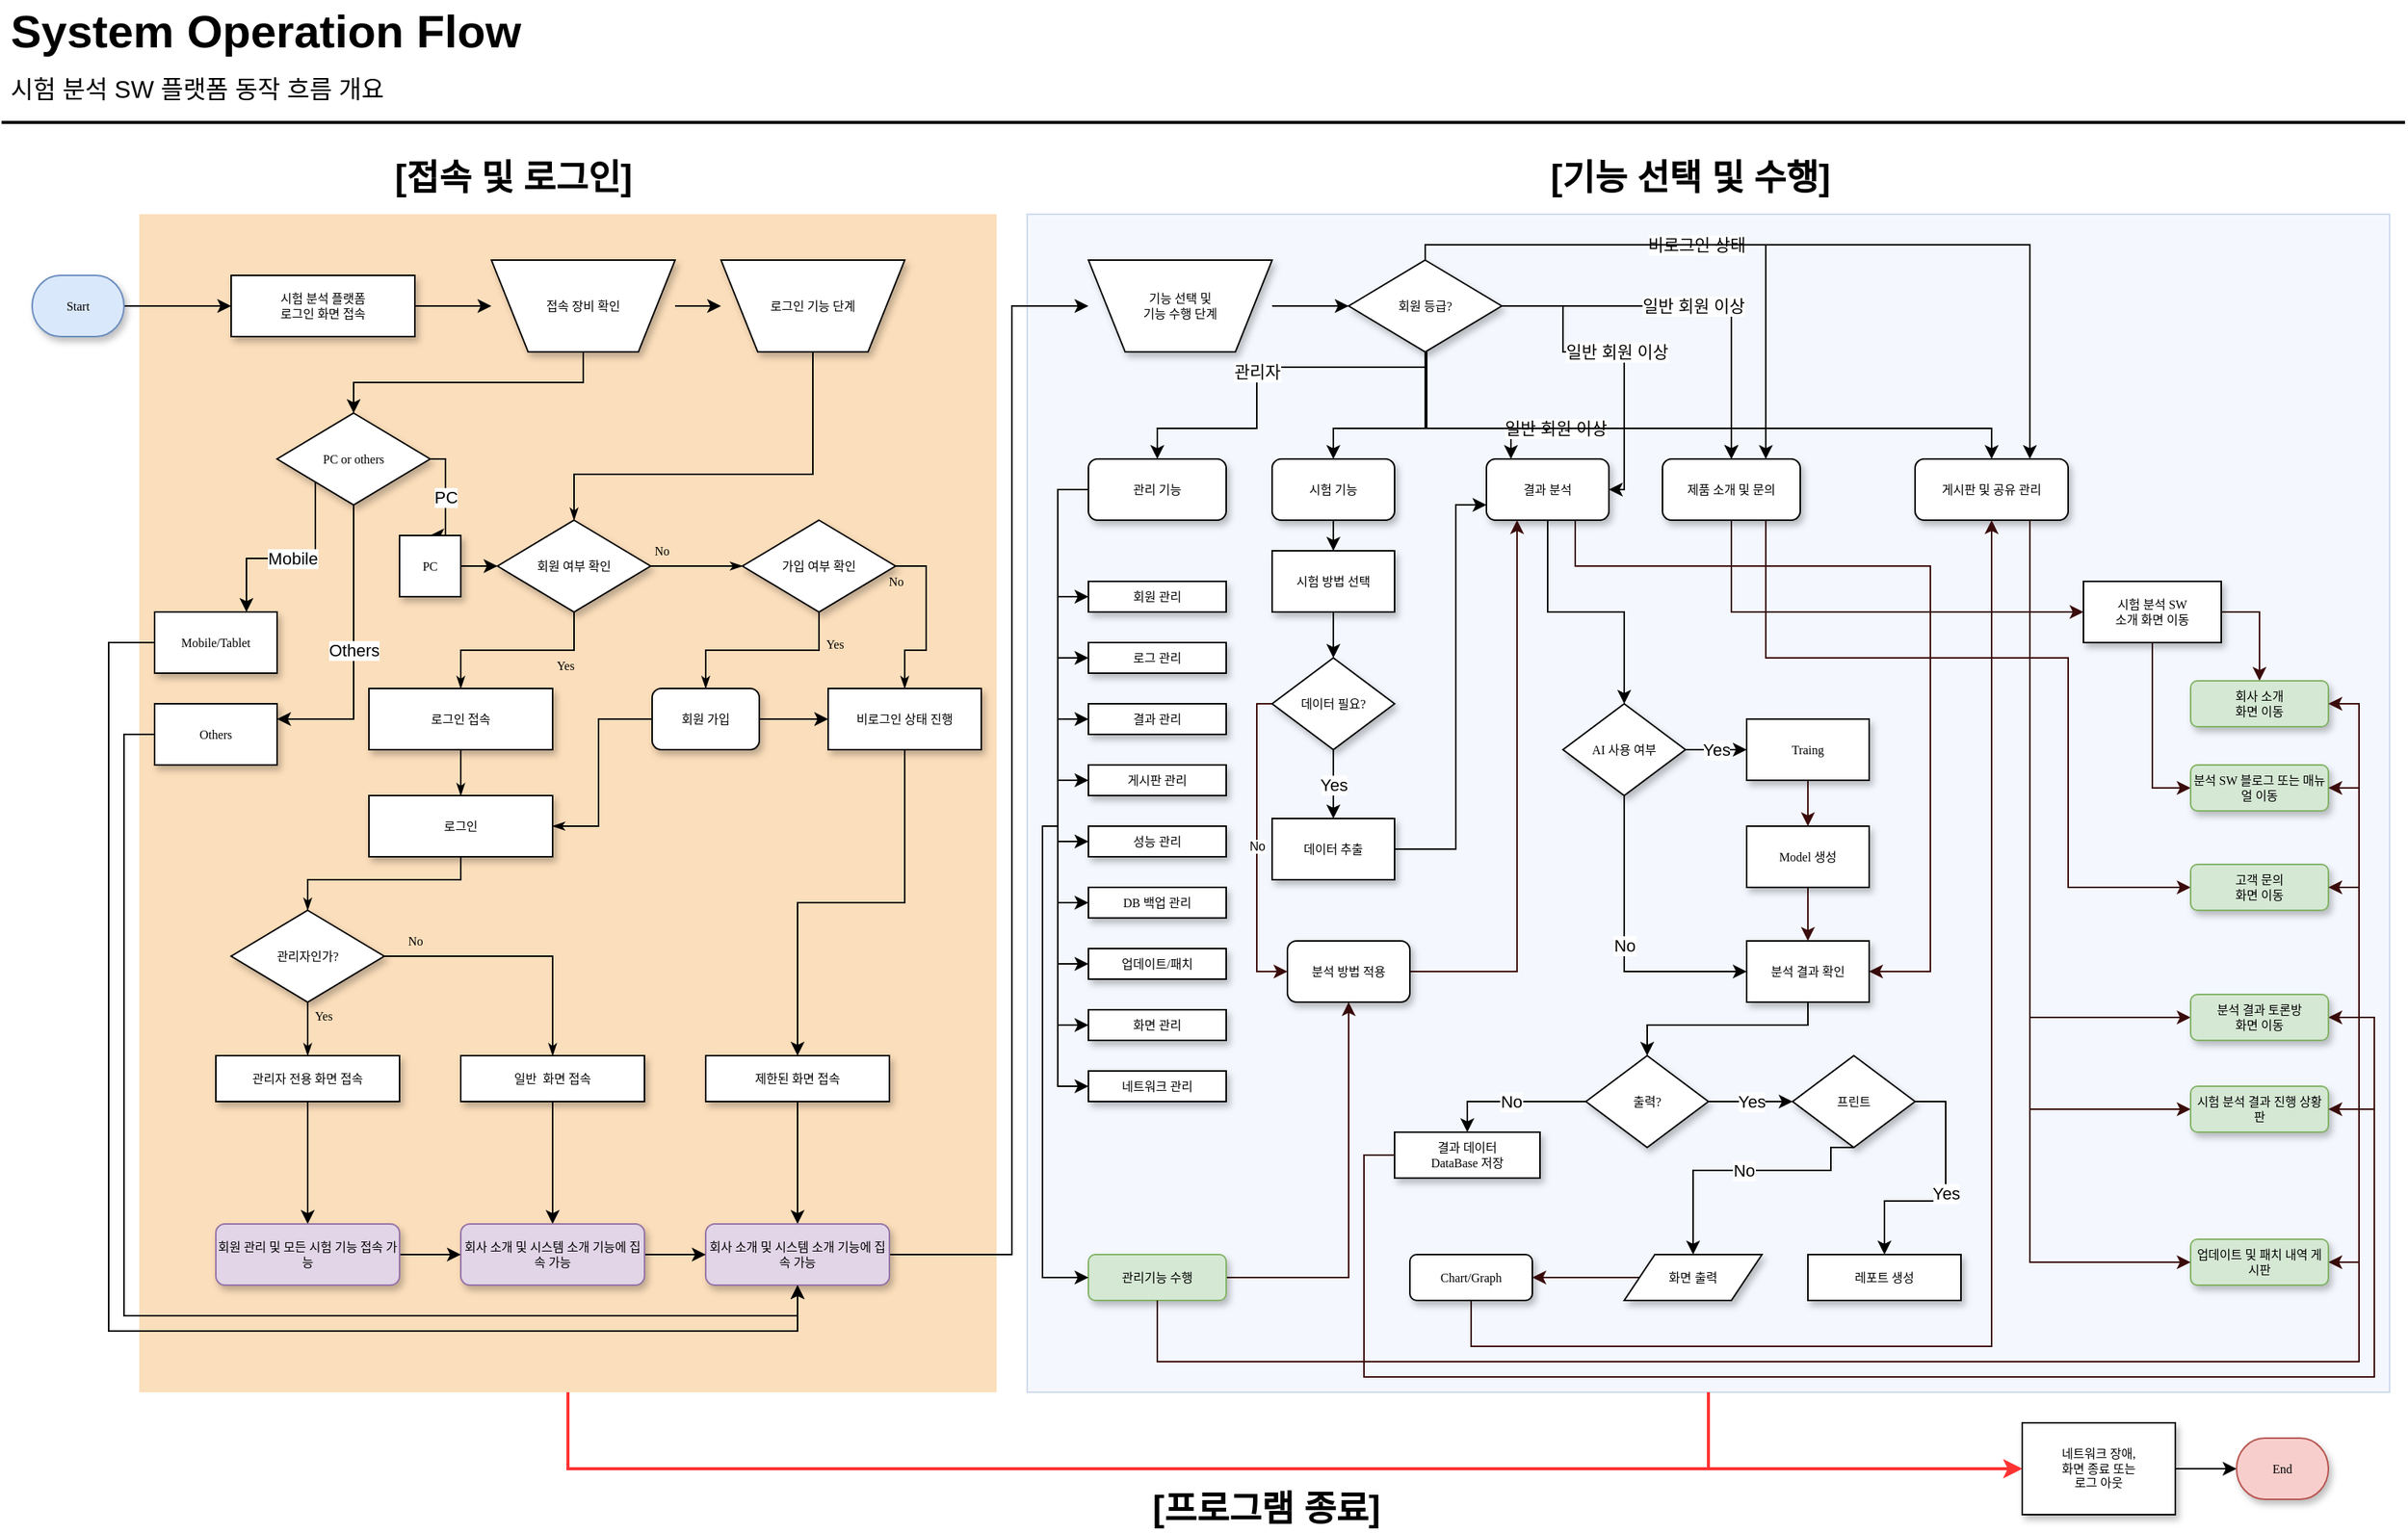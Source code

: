 <mxfile version="13.7.5" type="github">
  <diagram name="Page-1" id="edf60f1a-56cd-e834-aa8a-f176f3a09ee4">
    <mxGraphModel dx="1422" dy="745" grid="1" gridSize="10" guides="1" tooltips="1" connect="1" arrows="1" fold="1" page="1" pageScale="1" pageWidth="1654" pageHeight="1169" background="#ffffff" math="0" shadow="0">
      <root>
        <mxCell id="0" />
        <mxCell id="1" parent="0" />
        <mxCell id="cZekhCaC1eHoIxvvLhRm-135" value="" style="fillColor=#dae8fc;strokeColor=#6c8ebf;opacity=30;" parent="1" vertex="1">
          <mxGeometry x="710" y="180" width="890" height="770" as="geometry" />
        </mxCell>
        <mxCell id="cZekhCaC1eHoIxvvLhRm-136" style="edgeStyle=orthogonalEdgeStyle;rounded=0;orthogonalLoop=1;jettySize=auto;html=1;exitX=0.5;exitY=1;exitDx=0;exitDy=0;entryX=0;entryY=0.5;entryDx=0;entryDy=0;fontSize=8;strokeWidth=2;strokeColor=#FF3333;" parent="1" source="cZekhCaC1eHoIxvvLhRm-32" target="cZekhCaC1eHoIxvvLhRm-131" edge="1">
          <mxGeometry relative="1" as="geometry" />
        </mxCell>
        <mxCell id="cZekhCaC1eHoIxvvLhRm-32" value="" style="fillColor=#F2931E;strokeColor=none;opacity=30;" parent="1" vertex="1">
          <mxGeometry x="130" y="180" width="560" height="770" as="geometry" />
        </mxCell>
        <mxCell id="60e70716793133e9-32" style="edgeStyle=orthogonalEdgeStyle;rounded=0;html=1;labelBackgroundColor=none;startSize=5;endArrow=classicThin;endFill=1;endSize=5;jettySize=auto;orthogonalLoop=1;strokeWidth=1;fontFamily=Verdana;fontSize=8;exitX=0.5;exitY=0;exitDx=0;exitDy=0;exitPerimeter=0;entryX=0.5;entryY=0;entryDx=0;entryDy=0;" parent="1" source="cZekhCaC1eHoIxvvLhRm-26" target="60e70716793133e9-5" edge="1">
          <mxGeometry relative="1" as="geometry">
            <Array as="points">
              <mxPoint x="570" y="350" />
              <mxPoint x="414" y="350" />
            </Array>
          </mxGeometry>
        </mxCell>
        <mxCell id="cZekhCaC1eHoIxvvLhRm-99" value="" style="edgeStyle=orthogonalEdgeStyle;rounded=0;orthogonalLoop=1;jettySize=auto;html=1;" parent="1" source="60e70716793133e9-4" target="cZekhCaC1eHoIxvvLhRm-98" edge="1">
          <mxGeometry relative="1" as="geometry" />
        </mxCell>
        <mxCell id="60e70716793133e9-4" value="시험 분석 플랫폼 &lt;br&gt;로그인 화면 접속" style="rounded=0;whiteSpace=wrap;html=1;shadow=1;labelBackgroundColor=none;strokeWidth=1;fontFamily=Verdana;fontSize=8;align=center;" parent="1" vertex="1">
          <mxGeometry x="190" y="220" width="120" height="40" as="geometry" />
        </mxCell>
        <mxCell id="60e70716793133e9-33" value="No" style="edgeStyle=orthogonalEdgeStyle;rounded=0;html=1;labelBackgroundColor=none;startSize=5;endArrow=classicThin;endFill=1;endSize=5;jettySize=auto;orthogonalLoop=1;strokeWidth=1;fontFamily=Verdana;fontSize=8" parent="1" source="60e70716793133e9-5" target="60e70716793133e9-7" edge="1">
          <mxGeometry x="-0.778" y="10" relative="1" as="geometry">
            <mxPoint as="offset" />
          </mxGeometry>
        </mxCell>
        <mxCell id="60e70716793133e9-37" value="Yes" style="edgeStyle=orthogonalEdgeStyle;rounded=0;html=1;labelBackgroundColor=none;startSize=5;endArrow=classicThin;endFill=1;endSize=5;jettySize=auto;orthogonalLoop=1;strokeWidth=1;fontFamily=Verdana;fontSize=8" parent="1" source="60e70716793133e9-5" target="60e70716793133e9-9" edge="1">
          <mxGeometry x="-0.5" y="10" relative="1" as="geometry">
            <mxPoint as="offset" />
          </mxGeometry>
        </mxCell>
        <mxCell id="60e70716793133e9-5" value="회원 여부 확인" style="rhombus;whiteSpace=wrap;html=1;rounded=0;shadow=1;labelBackgroundColor=none;strokeWidth=1;fontFamily=Verdana;fontSize=8;align=center;" parent="1" vertex="1">
          <mxGeometry x="364" y="380" width="100" height="60" as="geometry" />
        </mxCell>
        <mxCell id="60e70716793133e9-34" value="Yes" style="edgeStyle=orthogonalEdgeStyle;rounded=0;html=1;labelBackgroundColor=none;startSize=5;endArrow=classicThin;endFill=1;endSize=5;jettySize=auto;orthogonalLoop=1;strokeWidth=1;fontFamily=Verdana;fontSize=8" parent="1" source="60e70716793133e9-7" target="60e70716793133e9-8" edge="1">
          <mxGeometry x="-0.667" y="10" relative="1" as="geometry">
            <mxPoint as="offset" />
          </mxGeometry>
        </mxCell>
        <mxCell id="60e70716793133e9-35" value="No" style="edgeStyle=orthogonalEdgeStyle;rounded=0;html=1;labelBackgroundColor=none;startSize=5;endArrow=classicThin;endFill=1;endSize=5;jettySize=auto;orthogonalLoop=1;strokeWidth=1;fontFamily=Verdana;fontSize=8;entryX=0.5;entryY=0;entryDx=0;entryDy=0;exitX=1;exitY=0.5;exitDx=0;exitDy=0;" parent="1" source="60e70716793133e9-7" target="cZekhCaC1eHoIxvvLhRm-22" edge="1">
          <mxGeometry x="-1" y="-10" relative="1" as="geometry">
            <mxPoint x="530" y="490" as="targetPoint" />
            <Array as="points" />
            <mxPoint as="offset" />
          </mxGeometry>
        </mxCell>
        <mxCell id="60e70716793133e9-7" value="가입 여부 확인" style="rhombus;whiteSpace=wrap;html=1;rounded=0;shadow=1;labelBackgroundColor=none;strokeWidth=1;fontFamily=Verdana;fontSize=8;align=center;" parent="1" vertex="1">
          <mxGeometry x="524" y="380" width="100" height="60" as="geometry" />
        </mxCell>
        <mxCell id="60e70716793133e9-36" style="edgeStyle=orthogonalEdgeStyle;rounded=0;html=1;labelBackgroundColor=none;startSize=5;endArrow=classicThin;endFill=1;endSize=5;jettySize=auto;orthogonalLoop=1;strokeWidth=1;fontFamily=Verdana;fontSize=8;entryX=1;entryY=0.5;entryDx=0;entryDy=0;exitX=0;exitY=0.5;exitDx=0;exitDy=0;" parent="1" source="60e70716793133e9-8" target="60e70716793133e9-11" edge="1">
          <mxGeometry relative="1" as="geometry">
            <Array as="points">
              <mxPoint x="430" y="510" />
              <mxPoint x="430" y="580" />
            </Array>
            <mxPoint x="600" y="500" as="targetPoint" />
          </mxGeometry>
        </mxCell>
        <mxCell id="cZekhCaC1eHoIxvvLhRm-33" value="" style="edgeStyle=orthogonalEdgeStyle;rounded=0;orthogonalLoop=1;jettySize=auto;html=1;" parent="1" source="60e70716793133e9-8" target="cZekhCaC1eHoIxvvLhRm-22" edge="1">
          <mxGeometry relative="1" as="geometry" />
        </mxCell>
        <mxCell id="60e70716793133e9-8" value="회원 가입" style="rounded=1;whiteSpace=wrap;html=1;shadow=1;labelBackgroundColor=none;strokeWidth=1;fontFamily=Verdana;fontSize=8;align=center;" parent="1" vertex="1">
          <mxGeometry x="465" y="490" width="70" height="40" as="geometry" />
        </mxCell>
        <mxCell id="60e70716793133e9-38" style="edgeStyle=orthogonalEdgeStyle;rounded=0;html=1;labelBackgroundColor=none;startSize=5;endArrow=classicThin;endFill=1;endSize=5;jettySize=auto;orthogonalLoop=1;strokeWidth=1;fontFamily=Verdana;fontSize=8" parent="1" source="60e70716793133e9-9" target="60e70716793133e9-11" edge="1">
          <mxGeometry relative="1" as="geometry" />
        </mxCell>
        <mxCell id="60e70716793133e9-9" value="로그인 접속" style="whiteSpace=wrap;html=1;rounded=0;shadow=1;labelBackgroundColor=none;strokeWidth=1;fontFamily=Verdana;fontSize=8;align=center;" parent="1" vertex="1">
          <mxGeometry x="280" y="490" width="120" height="40" as="geometry" />
        </mxCell>
        <mxCell id="60e70716793133e9-41" style="edgeStyle=orthogonalEdgeStyle;rounded=0;html=1;labelBackgroundColor=none;startSize=5;endArrow=classicThin;endFill=1;endSize=5;jettySize=auto;orthogonalLoop=1;strokeWidth=1;fontFamily=Verdana;fontSize=8;entryX=0.5;entryY=0;entryDx=0;entryDy=0;" parent="1" source="60e70716793133e9-11" target="cZekhCaC1eHoIxvvLhRm-28" edge="1">
          <mxGeometry relative="1" as="geometry">
            <Array as="points">
              <mxPoint x="340" y="615" />
              <mxPoint x="240" y="615" />
            </Array>
          </mxGeometry>
        </mxCell>
        <mxCell id="60e70716793133e9-11" value="로그인" style="whiteSpace=wrap;html=1;rounded=0;shadow=1;labelBackgroundColor=none;strokeWidth=1;fontFamily=Verdana;fontSize=8;align=center;spacing=6;" parent="1" vertex="1">
          <mxGeometry x="280" y="560" width="120" height="40" as="geometry" />
        </mxCell>
        <mxCell id="cZekhCaC1eHoIxvvLhRm-42" value="" style="edgeStyle=orthogonalEdgeStyle;rounded=0;orthogonalLoop=1;jettySize=auto;html=1;" parent="1" source="60e70716793133e9-13" target="cZekhCaC1eHoIxvvLhRm-37" edge="1">
          <mxGeometry relative="1" as="geometry" />
        </mxCell>
        <mxCell id="60e70716793133e9-13" value="일반&amp;nbsp; 화면 접속" style="whiteSpace=wrap;html=1;rounded=0;shadow=1;labelBackgroundColor=none;strokeWidth=1;fontFamily=Verdana;fontSize=8;align=center;" parent="1" vertex="1">
          <mxGeometry x="340" y="730" width="120" height="30" as="geometry" />
        </mxCell>
        <mxCell id="cZekhCaC1eHoIxvvLhRm-10" value="System Operation Flow" style="text;html=1;resizable=0;points=[];autosize=1;align=left;verticalAlign=top;spacingTop=-4;fontSize=30;fontStyle=1" parent="1" vertex="1">
          <mxGeometry x="44" y="40" width="350" height="40" as="geometry" />
        </mxCell>
        <mxCell id="cZekhCaC1eHoIxvvLhRm-11" value="시험 분석 SW 플랫폼 동작 흐름 개요" style="text;html=1;resizable=0;points=[];autosize=1;align=left;verticalAlign=top;spacingTop=-4;fontSize=16;" parent="1" vertex="1">
          <mxGeometry x="44" y="85.5" width="280" height="20" as="geometry" />
        </mxCell>
        <mxCell id="cZekhCaC1eHoIxvvLhRm-12" value="" style="line;strokeWidth=2;html=1;fontSize=14;" parent="1" vertex="1">
          <mxGeometry x="40" y="115" width="1570" height="10" as="geometry" />
        </mxCell>
        <mxCell id="cZekhCaC1eHoIxvvLhRm-20" value="" style="edgeStyle=orthogonalEdgeStyle;rounded=0;orthogonalLoop=1;jettySize=auto;html=1;" parent="1" source="cZekhCaC1eHoIxvvLhRm-19" edge="1">
          <mxGeometry relative="1" as="geometry">
            <mxPoint x="190" y="240" as="targetPoint" />
          </mxGeometry>
        </mxCell>
        <mxCell id="cZekhCaC1eHoIxvvLhRm-19" value="Start" style="strokeWidth=1;html=1;shape=mxgraph.flowchart.terminator;whiteSpace=wrap;rounded=0;shadow=1;labelBackgroundColor=none;fontFamily=Verdana;fontSize=8;align=center;fillColor=#dae8fc;strokeColor=#6c8ebf;" parent="1" vertex="1">
          <mxGeometry x="60" y="220" width="60" height="40" as="geometry" />
        </mxCell>
        <mxCell id="cZekhCaC1eHoIxvvLhRm-24" style="edgeStyle=orthogonalEdgeStyle;rounded=0;orthogonalLoop=1;jettySize=auto;html=1;exitX=0.5;exitY=1;exitDx=0;exitDy=0;entryX=0.5;entryY=0;entryDx=0;entryDy=0;" parent="1" source="cZekhCaC1eHoIxvvLhRm-22" target="cZekhCaC1eHoIxvvLhRm-25" edge="1">
          <mxGeometry relative="1" as="geometry" />
        </mxCell>
        <mxCell id="cZekhCaC1eHoIxvvLhRm-22" value="비로그인 상태 진행" style="rounded=0;whiteSpace=wrap;html=1;shadow=1;labelBackgroundColor=none;strokeWidth=1;fontFamily=Verdana;fontSize=8;align=center;" parent="1" vertex="1">
          <mxGeometry x="580" y="490" width="100" height="40" as="geometry" />
        </mxCell>
        <mxCell id="cZekhCaC1eHoIxvvLhRm-36" value="" style="edgeStyle=orthogonalEdgeStyle;rounded=0;orthogonalLoop=1;jettySize=auto;html=1;" parent="1" source="cZekhCaC1eHoIxvvLhRm-25" target="cZekhCaC1eHoIxvvLhRm-35" edge="1">
          <mxGeometry relative="1" as="geometry" />
        </mxCell>
        <mxCell id="cZekhCaC1eHoIxvvLhRm-25" value="제한된 화면 접속" style="whiteSpace=wrap;html=1;rounded=0;shadow=1;labelBackgroundColor=none;strokeWidth=1;fontFamily=Verdana;fontSize=8;align=center;" parent="1" vertex="1">
          <mxGeometry x="500" y="730" width="120" height="30" as="geometry" />
        </mxCell>
        <mxCell id="cZekhCaC1eHoIxvvLhRm-26" value="로그인 기능 단계" style="shape=trapezoid;whiteSpace=wrap;html=1;rounded=0;shadow=1;labelBackgroundColor=none;strokeWidth=1;fontFamily=Verdana;fontSize=8;align=center;flipV=1;" parent="1" vertex="1">
          <mxGeometry x="510" y="210" width="120" height="60" as="geometry" />
        </mxCell>
        <mxCell id="cZekhCaC1eHoIxvvLhRm-28" value="관리자인가?" style="rhombus;whiteSpace=wrap;html=1;rounded=0;shadow=1;labelBackgroundColor=none;strokeWidth=1;fontFamily=Verdana;fontSize=8;align=center;" parent="1" vertex="1">
          <mxGeometry x="190" y="635" width="100" height="60" as="geometry" />
        </mxCell>
        <mxCell id="cZekhCaC1eHoIxvvLhRm-43" value="" style="edgeStyle=orthogonalEdgeStyle;rounded=0;orthogonalLoop=1;jettySize=auto;html=1;" parent="1" source="cZekhCaC1eHoIxvvLhRm-29" target="cZekhCaC1eHoIxvvLhRm-41" edge="1">
          <mxGeometry relative="1" as="geometry" />
        </mxCell>
        <mxCell id="cZekhCaC1eHoIxvvLhRm-29" value="관리자 전용 화면 접속" style="whiteSpace=wrap;html=1;rounded=0;shadow=1;labelBackgroundColor=none;strokeWidth=1;fontFamily=Verdana;fontSize=8;align=center;" parent="1" vertex="1">
          <mxGeometry x="180" y="730" width="120" height="30" as="geometry" />
        </mxCell>
        <mxCell id="cZekhCaC1eHoIxvvLhRm-30" value="Yes" style="edgeStyle=orthogonalEdgeStyle;rounded=0;html=1;labelBackgroundColor=none;startSize=5;endArrow=classicThin;endFill=1;endSize=5;jettySize=auto;orthogonalLoop=1;strokeWidth=1;fontFamily=Verdana;fontSize=8;exitX=0.5;exitY=1;exitDx=0;exitDy=0;entryX=0.5;entryY=0;entryDx=0;entryDy=0;" parent="1" source="cZekhCaC1eHoIxvvLhRm-28" target="cZekhCaC1eHoIxvvLhRm-29" edge="1">
          <mxGeometry x="-0.5" y="10" relative="1" as="geometry">
            <mxPoint as="offset" />
            <mxPoint x="350" y="460" as="sourcePoint" />
            <mxPoint x="350" y="500" as="targetPoint" />
          </mxGeometry>
        </mxCell>
        <mxCell id="cZekhCaC1eHoIxvvLhRm-31" value="No" style="edgeStyle=orthogonalEdgeStyle;rounded=0;html=1;labelBackgroundColor=none;startSize=5;endArrow=classicThin;endFill=1;endSize=5;jettySize=auto;orthogonalLoop=1;strokeWidth=1;fontFamily=Verdana;fontSize=8;exitX=1;exitY=0.5;exitDx=0;exitDy=0;" parent="1" source="cZekhCaC1eHoIxvvLhRm-28" target="60e70716793133e9-13" edge="1">
          <mxGeometry x="-0.778" y="10" relative="1" as="geometry">
            <mxPoint as="offset" />
            <mxPoint x="330" y="664.5" as="sourcePoint" />
            <mxPoint x="390" y="664.5" as="targetPoint" />
          </mxGeometry>
        </mxCell>
        <mxCell id="cZekhCaC1eHoIxvvLhRm-46" style="edgeStyle=orthogonalEdgeStyle;rounded=0;orthogonalLoop=1;jettySize=auto;html=1;exitX=1;exitY=0.5;exitDx=0;exitDy=0;entryX=0;entryY=0.5;entryDx=0;entryDy=0;" parent="1" source="cZekhCaC1eHoIxvvLhRm-35" target="cZekhCaC1eHoIxvvLhRm-38" edge="1">
          <mxGeometry relative="1" as="geometry">
            <Array as="points">
              <mxPoint x="700" y="860" />
              <mxPoint x="700" y="240" />
            </Array>
          </mxGeometry>
        </mxCell>
        <mxCell id="cZekhCaC1eHoIxvvLhRm-35" value="회사 소개 및 시스템 소개 기능에 집속 가능" style="rounded=1;whiteSpace=wrap;html=1;shadow=1;labelBackgroundColor=none;strokeWidth=1;fontFamily=Verdana;fontSize=8;align=center;fillColor=#e1d5e7;strokeColor=#9673a6;" parent="1" vertex="1">
          <mxGeometry x="500" y="840" width="120" height="40" as="geometry" />
        </mxCell>
        <mxCell id="cZekhCaC1eHoIxvvLhRm-45" value="" style="edgeStyle=orthogonalEdgeStyle;rounded=0;orthogonalLoop=1;jettySize=auto;html=1;" parent="1" source="cZekhCaC1eHoIxvvLhRm-37" target="cZekhCaC1eHoIxvvLhRm-35" edge="1">
          <mxGeometry relative="1" as="geometry" />
        </mxCell>
        <mxCell id="cZekhCaC1eHoIxvvLhRm-37" value="회사 소개 및 시스템 소개 기능에 집속 가능" style="rounded=1;whiteSpace=wrap;html=1;shadow=1;labelBackgroundColor=none;strokeWidth=1;fontFamily=Verdana;fontSize=8;align=center;fillColor=#e1d5e7;strokeColor=#9673a6;" parent="1" vertex="1">
          <mxGeometry x="340" y="840" width="120" height="40" as="geometry" />
        </mxCell>
        <mxCell id="cZekhCaC1eHoIxvvLhRm-55" value="" style="edgeStyle=orthogonalEdgeStyle;rounded=0;orthogonalLoop=1;jettySize=auto;html=1;" parent="1" source="cZekhCaC1eHoIxvvLhRm-38" target="cZekhCaC1eHoIxvvLhRm-51" edge="1">
          <mxGeometry relative="1" as="geometry" />
        </mxCell>
        <mxCell id="cZekhCaC1eHoIxvvLhRm-38" value="기능 선택 및&lt;br&gt;기능 수행 단계" style="shape=trapezoid;whiteSpace=wrap;html=1;rounded=0;shadow=1;labelBackgroundColor=none;strokeWidth=1;fontFamily=Verdana;fontSize=8;align=center;flipV=1;" parent="1" vertex="1">
          <mxGeometry x="750" y="210" width="120" height="60" as="geometry" />
        </mxCell>
        <mxCell id="cZekhCaC1eHoIxvvLhRm-44" value="" style="edgeStyle=orthogonalEdgeStyle;rounded=0;orthogonalLoop=1;jettySize=auto;html=1;" parent="1" source="cZekhCaC1eHoIxvvLhRm-41" target="cZekhCaC1eHoIxvvLhRm-37" edge="1">
          <mxGeometry relative="1" as="geometry" />
        </mxCell>
        <mxCell id="cZekhCaC1eHoIxvvLhRm-41" value="회원 관리 및 모든 시험 기능 접속 가능" style="rounded=1;whiteSpace=wrap;html=1;shadow=1;labelBackgroundColor=none;strokeWidth=1;fontFamily=Verdana;fontSize=8;align=center;fillColor=#e1d5e7;strokeColor=#9673a6;" parent="1" vertex="1">
          <mxGeometry x="180" y="840" width="120" height="40" as="geometry" />
        </mxCell>
        <mxCell id="cZekhCaC1eHoIxvvLhRm-118" style="edgeStyle=orthogonalEdgeStyle;rounded=0;orthogonalLoop=1;jettySize=auto;html=1;exitX=0;exitY=0.5;exitDx=0;exitDy=0;entryX=0;entryY=0.5;entryDx=0;entryDy=0;" parent="1" source="cZekhCaC1eHoIxvvLhRm-47" target="cZekhCaC1eHoIxvvLhRm-68" edge="1">
          <mxGeometry relative="1" as="geometry" />
        </mxCell>
        <mxCell id="cZekhCaC1eHoIxvvLhRm-47" value="관리 기능" style="rounded=1;whiteSpace=wrap;html=1;shadow=1;labelBackgroundColor=none;strokeWidth=1;fontFamily=Verdana;fontSize=8;align=center;" parent="1" vertex="1">
          <mxGeometry x="750" y="340" width="90" height="40" as="geometry" />
        </mxCell>
        <mxCell id="cZekhCaC1eHoIxvvLhRm-56" value="일반 회원 이상" style="edgeStyle=orthogonalEdgeStyle;rounded=0;orthogonalLoop=1;jettySize=auto;html=1;exitX=1;exitY=0.5;exitDx=0;exitDy=0;" parent="1" source="cZekhCaC1eHoIxvvLhRm-51" target="cZekhCaC1eHoIxvvLhRm-53" edge="1">
          <mxGeometry relative="1" as="geometry">
            <mxPoint x="1090" y="270" as="sourcePoint" />
            <Array as="points">
              <mxPoint x="1060" y="240" />
              <mxPoint x="1060" y="270" />
              <mxPoint x="1100" y="270" />
              <mxPoint x="1100" y="360" />
            </Array>
          </mxGeometry>
        </mxCell>
        <mxCell id="cZekhCaC1eHoIxvvLhRm-51" value="회원 등급?" style="rhombus;whiteSpace=wrap;html=1;rounded=0;shadow=1;labelBackgroundColor=none;strokeWidth=1;fontFamily=Verdana;fontSize=8;align=center;" parent="1" vertex="1">
          <mxGeometry x="920" y="210" width="100" height="60" as="geometry" />
        </mxCell>
        <mxCell id="cZekhCaC1eHoIxvvLhRm-60" value="" style="edgeStyle=orthogonalEdgeStyle;rounded=0;orthogonalLoop=1;jettySize=auto;html=1;" parent="1" source="cZekhCaC1eHoIxvvLhRm-52" target="cZekhCaC1eHoIxvvLhRm-59" edge="1">
          <mxGeometry relative="1" as="geometry" />
        </mxCell>
        <mxCell id="cZekhCaC1eHoIxvvLhRm-52" value="시험 기능" style="rounded=1;whiteSpace=wrap;html=1;shadow=1;labelBackgroundColor=none;strokeWidth=1;fontFamily=Verdana;fontSize=8;align=center;" parent="1" vertex="1">
          <mxGeometry x="870" y="340" width="80" height="40" as="geometry" />
        </mxCell>
        <mxCell id="cZekhCaC1eHoIxvvLhRm-91" style="edgeStyle=orthogonalEdgeStyle;rounded=0;orthogonalLoop=1;jettySize=auto;html=1;exitX=0.5;exitY=1;exitDx=0;exitDy=0;entryX=0.5;entryY=0;entryDx=0;entryDy=0;" parent="1" source="cZekhCaC1eHoIxvvLhRm-53" target="cZekhCaC1eHoIxvvLhRm-89" edge="1">
          <mxGeometry relative="1" as="geometry" />
        </mxCell>
        <mxCell id="cZekhCaC1eHoIxvvLhRm-145" style="edgeStyle=orthogonalEdgeStyle;rounded=0;orthogonalLoop=1;jettySize=auto;html=1;exitX=0.75;exitY=1;exitDx=0;exitDy=0;entryX=1;entryY=0.5;entryDx=0;entryDy=0;strokeColor=#3B0C0C;strokeWidth=1;fontSize=8;" parent="1" source="cZekhCaC1eHoIxvvLhRm-53" target="cZekhCaC1eHoIxvvLhRm-92" edge="1">
          <mxGeometry relative="1" as="geometry">
            <Array as="points">
              <mxPoint x="1068" y="410" />
              <mxPoint x="1300" y="410" />
              <mxPoint x="1300" y="675" />
            </Array>
          </mxGeometry>
        </mxCell>
        <mxCell id="cZekhCaC1eHoIxvvLhRm-53" value="결과 분석" style="rounded=1;whiteSpace=wrap;html=1;shadow=1;labelBackgroundColor=none;strokeWidth=1;fontFamily=Verdana;fontSize=8;align=center;" parent="1" vertex="1">
          <mxGeometry x="1010" y="340" width="80" height="40" as="geometry" />
        </mxCell>
        <mxCell id="cZekhCaC1eHoIxvvLhRm-174" style="edgeStyle=orthogonalEdgeStyle;rounded=0;orthogonalLoop=1;jettySize=auto;html=1;exitX=0.5;exitY=1;exitDx=0;exitDy=0;entryX=0;entryY=0.5;entryDx=0;entryDy=0;strokeColor=#3B0C0C;strokeWidth=1;fontSize=8;" parent="1" source="cZekhCaC1eHoIxvvLhRm-54" target="cZekhCaC1eHoIxvvLhRm-172" edge="1">
          <mxGeometry relative="1" as="geometry" />
        </mxCell>
        <mxCell id="cZekhCaC1eHoIxvvLhRm-182" style="edgeStyle=orthogonalEdgeStyle;rounded=0;orthogonalLoop=1;jettySize=auto;html=1;exitX=0.75;exitY=1;exitDx=0;exitDy=0;entryX=0;entryY=0.5;entryDx=0;entryDy=0;strokeColor=#3B0C0C;strokeWidth=1;fontSize=8;" parent="1" source="cZekhCaC1eHoIxvvLhRm-54" target="cZekhCaC1eHoIxvvLhRm-176" edge="1">
          <mxGeometry relative="1" as="geometry">
            <Array as="points">
              <mxPoint x="1193" y="470" />
              <mxPoint x="1390" y="470" />
              <mxPoint x="1390" y="620" />
            </Array>
          </mxGeometry>
        </mxCell>
        <mxCell id="cZekhCaC1eHoIxvvLhRm-54" value="제품 소개 및 문의" style="rounded=1;whiteSpace=wrap;html=1;shadow=1;labelBackgroundColor=none;strokeWidth=1;fontFamily=Verdana;fontSize=8;align=center;" parent="1" vertex="1">
          <mxGeometry x="1125" y="340" width="90" height="40" as="geometry" />
        </mxCell>
        <mxCell id="cZekhCaC1eHoIxvvLhRm-57" value="관리자" style="edgeStyle=orthogonalEdgeStyle;rounded=0;orthogonalLoop=1;jettySize=auto;html=1;exitX=0.5;exitY=1;exitDx=0;exitDy=0;entryX=0.5;entryY=0;entryDx=0;entryDy=0;" parent="1" source="cZekhCaC1eHoIxvvLhRm-51" target="cZekhCaC1eHoIxvvLhRm-47" edge="1">
          <mxGeometry relative="1" as="geometry">
            <mxPoint x="980" y="280" as="sourcePoint" />
            <mxPoint x="1035" y="350" as="targetPoint" />
            <Array as="points">
              <mxPoint x="970" y="280" />
              <mxPoint x="860" y="280" />
              <mxPoint x="860" y="320" />
              <mxPoint x="795" y="320" />
            </Array>
          </mxGeometry>
        </mxCell>
        <mxCell id="cZekhCaC1eHoIxvvLhRm-58" value="비로그인 상태" style="edgeStyle=orthogonalEdgeStyle;rounded=0;orthogonalLoop=1;jettySize=auto;html=1;exitX=0.5;exitY=0;exitDx=0;exitDy=0;entryX=0.75;entryY=0;entryDx=0;entryDy=0;" parent="1" source="cZekhCaC1eHoIxvvLhRm-51" target="cZekhCaC1eHoIxvvLhRm-54" edge="1">
          <mxGeometry relative="1" as="geometry">
            <mxPoint x="990" y="290" as="sourcePoint" />
            <mxPoint x="1045" y="360" as="targetPoint" />
            <Array as="points">
              <mxPoint x="970" y="200" />
              <mxPoint x="1193" y="200" />
            </Array>
          </mxGeometry>
        </mxCell>
        <mxCell id="cZekhCaC1eHoIxvvLhRm-73" value="" style="edgeStyle=orthogonalEdgeStyle;rounded=0;orthogonalLoop=1;jettySize=auto;html=1;" parent="1" source="cZekhCaC1eHoIxvvLhRm-59" target="cZekhCaC1eHoIxvvLhRm-72" edge="1">
          <mxGeometry relative="1" as="geometry" />
        </mxCell>
        <mxCell id="cZekhCaC1eHoIxvvLhRm-59" value="시험 방법 선택" style="rounded=0;whiteSpace=wrap;html=1;shadow=1;labelBackgroundColor=none;strokeWidth=1;fontFamily=Verdana;fontSize=8;align=center;" parent="1" vertex="1">
          <mxGeometry x="870" y="400" width="80" height="40" as="geometry" />
        </mxCell>
        <mxCell id="cZekhCaC1eHoIxvvLhRm-61" value="일반 회원 이상" style="edgeStyle=orthogonalEdgeStyle;rounded=0;orthogonalLoop=1;jettySize=auto;html=1;exitX=1;exitY=0.5;exitDx=0;exitDy=0;entryX=0.5;entryY=0;entryDx=0;entryDy=0;" parent="1" source="cZekhCaC1eHoIxvvLhRm-51" target="cZekhCaC1eHoIxvvLhRm-54" edge="1">
          <mxGeometry relative="1" as="geometry">
            <mxPoint x="1030" y="250" as="sourcePoint" />
            <mxPoint x="1035" y="350" as="targetPoint" />
            <Array as="points">
              <mxPoint x="1170" y="240" />
            </Array>
          </mxGeometry>
        </mxCell>
        <mxCell id="cZekhCaC1eHoIxvvLhRm-62" value="" style="edgeStyle=orthogonalEdgeStyle;rounded=0;orthogonalLoop=1;jettySize=auto;html=1;exitX=0.5;exitY=1;exitDx=0;exitDy=0;entryX=0.5;entryY=0;entryDx=0;entryDy=0;" parent="1" source="cZekhCaC1eHoIxvvLhRm-51" target="cZekhCaC1eHoIxvvLhRm-52" edge="1">
          <mxGeometry relative="1" as="geometry">
            <mxPoint x="980" y="280" as="sourcePoint" />
            <mxPoint x="805" y="350" as="targetPoint" />
            <Array as="points">
              <mxPoint x="970" y="320" />
              <mxPoint x="910" y="320" />
            </Array>
          </mxGeometry>
        </mxCell>
        <mxCell id="cZekhCaC1eHoIxvvLhRm-63" value="" style="edgeStyle=orthogonalEdgeStyle;rounded=0;orthogonalLoop=1;jettySize=auto;html=1;exitX=0.5;exitY=1;exitDx=0;exitDy=0;entryX=0.5;entryY=0;entryDx=0;entryDy=0;" parent="1" edge="1">
          <mxGeometry relative="1" as="geometry">
            <mxPoint x="971" y="270" as="sourcePoint" />
            <mxPoint x="1026" y="340" as="targetPoint" />
            <Array as="points">
              <mxPoint x="971" y="320" />
              <mxPoint x="1026" y="320" />
            </Array>
          </mxGeometry>
        </mxCell>
        <mxCell id="cZekhCaC1eHoIxvvLhRm-65" value="일반 회원 이상" style="edgeStyle=orthogonalEdgeStyle;rounded=0;orthogonalLoop=1;jettySize=auto;html=1;entryX=0.5;entryY=0;entryDx=0;entryDy=0;" parent="1" target="cZekhCaC1eHoIxvvLhRm-54" edge="1">
          <mxGeometry relative="1" as="geometry">
            <mxPoint x="970" y="270" as="sourcePoint" />
            <mxPoint x="1035" y="350" as="targetPoint" />
            <Array as="points">
              <mxPoint x="970" y="320" />
              <mxPoint x="1170" y="320" />
            </Array>
          </mxGeometry>
        </mxCell>
        <mxCell id="cZekhCaC1eHoIxvvLhRm-68" value="회원 관리" style="rounded=0;whiteSpace=wrap;html=1;shadow=1;labelBackgroundColor=none;strokeWidth=1;fontFamily=Verdana;fontSize=8;align=center;" parent="1" vertex="1">
          <mxGeometry x="750" y="420" width="90" height="20" as="geometry" />
        </mxCell>
        <mxCell id="cZekhCaC1eHoIxvvLhRm-69" value="로그 관리" style="rounded=0;whiteSpace=wrap;html=1;shadow=1;labelBackgroundColor=none;strokeWidth=1;fontFamily=Verdana;fontSize=8;align=center;" parent="1" vertex="1">
          <mxGeometry x="750" y="460" width="90" height="20" as="geometry" />
        </mxCell>
        <mxCell id="cZekhCaC1eHoIxvvLhRm-97" style="edgeStyle=orthogonalEdgeStyle;rounded=0;orthogonalLoop=1;jettySize=auto;html=1;exitX=1;exitY=0.5;exitDx=0;exitDy=0;entryX=0;entryY=0.75;entryDx=0;entryDy=0;" parent="1" source="cZekhCaC1eHoIxvvLhRm-70" target="cZekhCaC1eHoIxvvLhRm-53" edge="1">
          <mxGeometry relative="1" as="geometry">
            <Array as="points">
              <mxPoint x="990" y="595" />
              <mxPoint x="990" y="370" />
            </Array>
          </mxGeometry>
        </mxCell>
        <mxCell id="cZekhCaC1eHoIxvvLhRm-70" value="데이터 추출" style="rounded=0;whiteSpace=wrap;html=1;shadow=1;labelBackgroundColor=none;strokeWidth=1;fontFamily=Verdana;fontSize=8;align=center;" parent="1" vertex="1">
          <mxGeometry x="870" y="575" width="80" height="40" as="geometry" />
        </mxCell>
        <mxCell id="cZekhCaC1eHoIxvvLhRm-74" value="Yes" style="edgeStyle=orthogonalEdgeStyle;rounded=0;orthogonalLoop=1;jettySize=auto;html=1;" parent="1" source="cZekhCaC1eHoIxvvLhRm-72" target="cZekhCaC1eHoIxvvLhRm-70" edge="1">
          <mxGeometry relative="1" as="geometry" />
        </mxCell>
        <mxCell id="cZekhCaC1eHoIxvvLhRm-142" value="No" style="edgeStyle=orthogonalEdgeStyle;rounded=0;orthogonalLoop=1;jettySize=auto;html=1;exitX=0;exitY=0.5;exitDx=0;exitDy=0;entryX=0;entryY=0.5;entryDx=0;entryDy=0;strokeColor=#3B0C0C;strokeWidth=1;fontSize=8;" parent="1" source="cZekhCaC1eHoIxvvLhRm-72" target="cZekhCaC1eHoIxvvLhRm-141" edge="1">
          <mxGeometry relative="1" as="geometry">
            <Array as="points">
              <mxPoint x="860" y="500" />
              <mxPoint x="860" y="675" />
            </Array>
          </mxGeometry>
        </mxCell>
        <mxCell id="cZekhCaC1eHoIxvvLhRm-72" value="데이터 필요?" style="rhombus;whiteSpace=wrap;html=1;rounded=0;shadow=1;labelBackgroundColor=none;strokeWidth=1;fontFamily=Verdana;fontSize=8;align=center;" parent="1" vertex="1">
          <mxGeometry x="870" y="470" width="80" height="60" as="geometry" />
        </mxCell>
        <mxCell id="cZekhCaC1eHoIxvvLhRm-139" value="" style="edgeStyle=orthogonalEdgeStyle;rounded=0;orthogonalLoop=1;jettySize=auto;html=1;strokeWidth=1;fontSize=8;strokeColor=#3B0C0C;" parent="1" source="cZekhCaC1eHoIxvvLhRm-76" target="cZekhCaC1eHoIxvvLhRm-138" edge="1">
          <mxGeometry relative="1" as="geometry" />
        </mxCell>
        <mxCell id="cZekhCaC1eHoIxvvLhRm-76" value="Traing" style="rounded=0;whiteSpace=wrap;html=1;shadow=1;labelBackgroundColor=none;strokeWidth=1;fontFamily=Verdana;fontSize=8;align=center;" parent="1" vertex="1">
          <mxGeometry x="1180" y="510" width="80" height="40" as="geometry" />
        </mxCell>
        <mxCell id="cZekhCaC1eHoIxvvLhRm-95" value="Yes" style="edgeStyle=orthogonalEdgeStyle;rounded=0;orthogonalLoop=1;jettySize=auto;html=1;" parent="1" source="cZekhCaC1eHoIxvvLhRm-77" target="cZekhCaC1eHoIxvvLhRm-78" edge="1">
          <mxGeometry relative="1" as="geometry" />
        </mxCell>
        <mxCell id="cZekhCaC1eHoIxvvLhRm-124" value="No" style="edgeStyle=orthogonalEdgeStyle;rounded=0;orthogonalLoop=1;jettySize=auto;html=1;exitX=0;exitY=0.5;exitDx=0;exitDy=0;entryX=0.5;entryY=0;entryDx=0;entryDy=0;" parent="1" source="cZekhCaC1eHoIxvvLhRm-77" target="cZekhCaC1eHoIxvvLhRm-125" edge="1">
          <mxGeometry relative="1" as="geometry">
            <mxPoint x="1065" y="835" as="targetPoint" />
            <Array as="points">
              <mxPoint x="998" y="760" />
            </Array>
          </mxGeometry>
        </mxCell>
        <mxCell id="cZekhCaC1eHoIxvvLhRm-77" value="출력?" style="rhombus;whiteSpace=wrap;html=1;rounded=0;shadow=1;labelBackgroundColor=none;strokeWidth=1;fontFamily=Verdana;fontSize=8;align=center;" parent="1" vertex="1">
          <mxGeometry x="1075" y="730" width="80" height="60" as="geometry" />
        </mxCell>
        <mxCell id="cZekhCaC1eHoIxvvLhRm-85" value="No" style="edgeStyle=orthogonalEdgeStyle;rounded=0;orthogonalLoop=1;jettySize=auto;html=1;exitX=0.5;exitY=1;exitDx=0;exitDy=0;entryX=0.5;entryY=0;entryDx=0;entryDy=0;" parent="1" source="cZekhCaC1eHoIxvvLhRm-78" target="cZekhCaC1eHoIxvvLhRm-127" edge="1">
          <mxGeometry relative="1" as="geometry">
            <mxPoint x="1145" y="850" as="targetPoint" />
            <Array as="points">
              <mxPoint x="1235" y="790" />
              <mxPoint x="1235" y="805" />
              <mxPoint x="1145" y="805" />
            </Array>
          </mxGeometry>
        </mxCell>
        <mxCell id="cZekhCaC1eHoIxvvLhRm-88" value="Yes" style="edgeStyle=orthogonalEdgeStyle;rounded=0;orthogonalLoop=1;jettySize=auto;html=1;exitX=1;exitY=0.5;exitDx=0;exitDy=0;" parent="1" source="cZekhCaC1eHoIxvvLhRm-78" target="cZekhCaC1eHoIxvvLhRm-87" edge="1">
          <mxGeometry relative="1" as="geometry" />
        </mxCell>
        <mxCell id="cZekhCaC1eHoIxvvLhRm-78" value="프린트" style="rhombus;whiteSpace=wrap;html=1;rounded=0;shadow=1;labelBackgroundColor=none;strokeWidth=1;fontFamily=Verdana;fontSize=8;align=center;" parent="1" vertex="1">
          <mxGeometry x="1210" y="730" width="80" height="60" as="geometry" />
        </mxCell>
        <mxCell id="cZekhCaC1eHoIxvvLhRm-87" value="레포트 생성" style="rounded=0;whiteSpace=wrap;html=1;shadow=1;labelBackgroundColor=none;strokeWidth=1;fontFamily=Verdana;fontSize=8;align=center;" parent="1" vertex="1">
          <mxGeometry x="1220" y="860" width="100" height="30" as="geometry" />
        </mxCell>
        <mxCell id="cZekhCaC1eHoIxvvLhRm-90" value="Yes" style="edgeStyle=orthogonalEdgeStyle;rounded=0;orthogonalLoop=1;jettySize=auto;html=1;" parent="1" source="cZekhCaC1eHoIxvvLhRm-89" target="cZekhCaC1eHoIxvvLhRm-76" edge="1">
          <mxGeometry relative="1" as="geometry" />
        </mxCell>
        <mxCell id="cZekhCaC1eHoIxvvLhRm-93" value="No" style="edgeStyle=orthogonalEdgeStyle;rounded=0;orthogonalLoop=1;jettySize=auto;html=1;exitX=0.5;exitY=1;exitDx=0;exitDy=0;entryX=0;entryY=0.5;entryDx=0;entryDy=0;" parent="1" source="cZekhCaC1eHoIxvvLhRm-89" target="cZekhCaC1eHoIxvvLhRm-92" edge="1">
          <mxGeometry relative="1" as="geometry" />
        </mxCell>
        <mxCell id="cZekhCaC1eHoIxvvLhRm-89" value="AI 사용 여부" style="rhombus;whiteSpace=wrap;html=1;rounded=0;shadow=1;labelBackgroundColor=none;strokeWidth=1;fontFamily=Verdana;fontSize=8;align=center;" parent="1" vertex="1">
          <mxGeometry x="1060" y="500" width="80" height="60" as="geometry" />
        </mxCell>
        <mxCell id="cZekhCaC1eHoIxvvLhRm-94" style="edgeStyle=orthogonalEdgeStyle;rounded=0;orthogonalLoop=1;jettySize=auto;html=1;exitX=0.5;exitY=1;exitDx=0;exitDy=0;entryX=0.5;entryY=0;entryDx=0;entryDy=0;" parent="1" source="cZekhCaC1eHoIxvvLhRm-92" target="cZekhCaC1eHoIxvvLhRm-77" edge="1">
          <mxGeometry relative="1" as="geometry">
            <Array as="points">
              <mxPoint x="1220" y="710" />
              <mxPoint x="1115" y="710" />
            </Array>
          </mxGeometry>
        </mxCell>
        <mxCell id="cZekhCaC1eHoIxvvLhRm-92" value="분석 결과 확인" style="rounded=0;whiteSpace=wrap;html=1;shadow=1;labelBackgroundColor=none;strokeWidth=1;fontFamily=Verdana;fontSize=8;align=center;" parent="1" vertex="1">
          <mxGeometry x="1180" y="655" width="80" height="40" as="geometry" />
        </mxCell>
        <mxCell id="cZekhCaC1eHoIxvvLhRm-100" value="" style="edgeStyle=orthogonalEdgeStyle;rounded=0;orthogonalLoop=1;jettySize=auto;html=1;" parent="1" source="cZekhCaC1eHoIxvvLhRm-98" target="cZekhCaC1eHoIxvvLhRm-26" edge="1">
          <mxGeometry relative="1" as="geometry" />
        </mxCell>
        <mxCell id="cZekhCaC1eHoIxvvLhRm-102" style="edgeStyle=orthogonalEdgeStyle;rounded=0;orthogonalLoop=1;jettySize=auto;html=1;exitX=0.5;exitY=1;exitDx=0;exitDy=0;entryX=0.5;entryY=0;entryDx=0;entryDy=0;" parent="1" source="cZekhCaC1eHoIxvvLhRm-98" target="cZekhCaC1eHoIxvvLhRm-101" edge="1">
          <mxGeometry relative="1" as="geometry" />
        </mxCell>
        <mxCell id="cZekhCaC1eHoIxvvLhRm-98" value="접속 장비 확인" style="shape=trapezoid;whiteSpace=wrap;html=1;rounded=0;shadow=1;labelBackgroundColor=none;strokeWidth=1;fontFamily=Verdana;fontSize=8;align=center;flipV=1;" parent="1" vertex="1">
          <mxGeometry x="360" y="210" width="120" height="60" as="geometry" />
        </mxCell>
        <mxCell id="cZekhCaC1eHoIxvvLhRm-107" value="PC" style="edgeStyle=orthogonalEdgeStyle;rounded=0;orthogonalLoop=1;jettySize=auto;html=1;exitX=1;exitY=0.5;exitDx=0;exitDy=0;entryX=0.5;entryY=0;entryDx=0;entryDy=0;" parent="1" source="cZekhCaC1eHoIxvvLhRm-101" target="cZekhCaC1eHoIxvvLhRm-103" edge="1">
          <mxGeometry relative="1" as="geometry">
            <Array as="points">
              <mxPoint x="330" y="340" />
            </Array>
          </mxGeometry>
        </mxCell>
        <mxCell id="cZekhCaC1eHoIxvvLhRm-108" value="Mobile" style="edgeStyle=orthogonalEdgeStyle;rounded=0;orthogonalLoop=1;jettySize=auto;html=1;exitX=0;exitY=1;exitDx=0;exitDy=0;entryX=0.75;entryY=0;entryDx=0;entryDy=0;" parent="1" source="cZekhCaC1eHoIxvvLhRm-101" target="cZekhCaC1eHoIxvvLhRm-104" edge="1">
          <mxGeometry relative="1" as="geometry" />
        </mxCell>
        <mxCell id="cZekhCaC1eHoIxvvLhRm-101" value="PC or others" style="rhombus;whiteSpace=wrap;html=1;rounded=0;shadow=1;labelBackgroundColor=none;strokeWidth=1;fontFamily=Verdana;fontSize=8;align=center;" parent="1" vertex="1">
          <mxGeometry x="220" y="310" width="100" height="60" as="geometry" />
        </mxCell>
        <mxCell id="cZekhCaC1eHoIxvvLhRm-111" value="" style="edgeStyle=orthogonalEdgeStyle;rounded=0;orthogonalLoop=1;jettySize=auto;html=1;" parent="1" source="cZekhCaC1eHoIxvvLhRm-103" target="60e70716793133e9-5" edge="1">
          <mxGeometry relative="1" as="geometry" />
        </mxCell>
        <mxCell id="cZekhCaC1eHoIxvvLhRm-103" value="PC" style="whiteSpace=wrap;html=1;rounded=0;shadow=1;labelBackgroundColor=none;strokeWidth=1;fontFamily=Verdana;fontSize=8;align=center;spacing=6;" parent="1" vertex="1">
          <mxGeometry x="300" y="390" width="40" height="40" as="geometry" />
        </mxCell>
        <mxCell id="cZekhCaC1eHoIxvvLhRm-112" style="edgeStyle=orthogonalEdgeStyle;rounded=0;orthogonalLoop=1;jettySize=auto;html=1;exitX=0;exitY=0.5;exitDx=0;exitDy=0;entryX=0.5;entryY=1;entryDx=0;entryDy=0;" parent="1" source="cZekhCaC1eHoIxvvLhRm-104" target="cZekhCaC1eHoIxvvLhRm-35" edge="1">
          <mxGeometry relative="1" as="geometry">
            <Array as="points">
              <mxPoint x="110" y="460" />
              <mxPoint x="110" y="910" />
              <mxPoint x="560" y="910" />
              <mxPoint x="560" y="880" />
            </Array>
          </mxGeometry>
        </mxCell>
        <mxCell id="cZekhCaC1eHoIxvvLhRm-104" value="Mobile/Tablet" style="whiteSpace=wrap;html=1;rounded=0;shadow=1;labelBackgroundColor=none;strokeWidth=1;fontFamily=Verdana;fontSize=8;align=center;spacing=6;" parent="1" vertex="1">
          <mxGeometry x="140" y="440" width="80" height="40" as="geometry" />
        </mxCell>
        <mxCell id="cZekhCaC1eHoIxvvLhRm-113" style="edgeStyle=orthogonalEdgeStyle;rounded=0;orthogonalLoop=1;jettySize=auto;html=1;exitX=0;exitY=0.5;exitDx=0;exitDy=0;entryX=0.5;entryY=1;entryDx=0;entryDy=0;" parent="1" source="cZekhCaC1eHoIxvvLhRm-106" target="cZekhCaC1eHoIxvvLhRm-35" edge="1">
          <mxGeometry relative="1" as="geometry">
            <Array as="points">
              <mxPoint x="120" y="520" />
              <mxPoint x="120" y="900" />
              <mxPoint x="560" y="900" />
            </Array>
          </mxGeometry>
        </mxCell>
        <mxCell id="cZekhCaC1eHoIxvvLhRm-106" value="Others" style="whiteSpace=wrap;html=1;rounded=0;shadow=1;labelBackgroundColor=none;strokeWidth=1;fontFamily=Verdana;fontSize=8;align=center;spacing=6;" parent="1" vertex="1">
          <mxGeometry x="140" y="500" width="80" height="40" as="geometry" />
        </mxCell>
        <mxCell id="cZekhCaC1eHoIxvvLhRm-109" value="Others" style="edgeStyle=orthogonalEdgeStyle;rounded=0;orthogonalLoop=1;jettySize=auto;html=1;exitX=0.5;exitY=1;exitDx=0;exitDy=0;entryX=1;entryY=0.25;entryDx=0;entryDy=0;" parent="1" source="cZekhCaC1eHoIxvvLhRm-101" target="cZekhCaC1eHoIxvvLhRm-106" edge="1">
          <mxGeometry relative="1" as="geometry">
            <mxPoint x="280" y="380" as="sourcePoint" />
            <mxPoint x="210" y="450" as="targetPoint" />
            <Array as="points">
              <mxPoint x="270" y="510" />
            </Array>
          </mxGeometry>
        </mxCell>
        <mxCell id="cZekhCaC1eHoIxvvLhRm-115" value="결과 관리" style="rounded=0;whiteSpace=wrap;html=1;shadow=1;labelBackgroundColor=none;strokeWidth=1;fontFamily=Verdana;fontSize=8;align=center;" parent="1" vertex="1">
          <mxGeometry x="750" y="500" width="90" height="20" as="geometry" />
        </mxCell>
        <mxCell id="cZekhCaC1eHoIxvvLhRm-184" style="edgeStyle=orthogonalEdgeStyle;rounded=0;orthogonalLoop=1;jettySize=auto;html=1;exitX=0.75;exitY=1;exitDx=0;exitDy=0;entryX=0;entryY=0.5;entryDx=0;entryDy=0;strokeColor=#3B0C0C;strokeWidth=1;fontSize=8;" parent="1" source="cZekhCaC1eHoIxvvLhRm-116" target="cZekhCaC1eHoIxvvLhRm-177" edge="1">
          <mxGeometry relative="1" as="geometry" />
        </mxCell>
        <mxCell id="cZekhCaC1eHoIxvvLhRm-185" style="edgeStyle=orthogonalEdgeStyle;rounded=0;orthogonalLoop=1;jettySize=auto;html=1;exitX=0.75;exitY=1;exitDx=0;exitDy=0;entryX=0;entryY=0.5;entryDx=0;entryDy=0;strokeColor=#3B0C0C;strokeWidth=1;fontSize=8;" parent="1" source="cZekhCaC1eHoIxvvLhRm-116" target="cZekhCaC1eHoIxvvLhRm-183" edge="1">
          <mxGeometry relative="1" as="geometry">
            <Array as="points">
              <mxPoint x="1365" y="765" />
            </Array>
          </mxGeometry>
        </mxCell>
        <mxCell id="cZekhCaC1eHoIxvvLhRm-116" value="게시판 및 공유 관리" style="rounded=1;whiteSpace=wrap;html=1;shadow=1;labelBackgroundColor=none;strokeWidth=1;fontFamily=Verdana;fontSize=8;align=center;" parent="1" vertex="1">
          <mxGeometry x="1290" y="340" width="100" height="40" as="geometry" />
        </mxCell>
        <mxCell id="cZekhCaC1eHoIxvvLhRm-117" value="" style="edgeStyle=orthogonalEdgeStyle;rounded=0;orthogonalLoop=1;jettySize=auto;html=1;entryX=0.5;entryY=0;entryDx=0;entryDy=0;exitX=0.5;exitY=1;exitDx=0;exitDy=0;" parent="1" source="cZekhCaC1eHoIxvvLhRm-51" target="cZekhCaC1eHoIxvvLhRm-116" edge="1">
          <mxGeometry relative="1" as="geometry">
            <mxPoint x="1100" y="260" as="sourcePoint" />
            <mxPoint x="1300" y="330" as="targetPoint" />
            <Array as="points">
              <mxPoint x="970" y="320" />
              <mxPoint x="1340" y="320" />
            </Array>
          </mxGeometry>
        </mxCell>
        <mxCell id="cZekhCaC1eHoIxvvLhRm-119" style="edgeStyle=orthogonalEdgeStyle;rounded=0;orthogonalLoop=1;jettySize=auto;html=1;exitX=0;exitY=0.5;exitDx=0;exitDy=0;entryX=0;entryY=0.5;entryDx=0;entryDy=0;" parent="1" source="cZekhCaC1eHoIxvvLhRm-47" target="cZekhCaC1eHoIxvvLhRm-69" edge="1">
          <mxGeometry relative="1" as="geometry">
            <mxPoint x="760" y="370" as="sourcePoint" />
            <mxPoint x="760" y="440" as="targetPoint" />
          </mxGeometry>
        </mxCell>
        <mxCell id="cZekhCaC1eHoIxvvLhRm-120" style="edgeStyle=orthogonalEdgeStyle;rounded=0;orthogonalLoop=1;jettySize=auto;html=1;exitX=0;exitY=0.5;exitDx=0;exitDy=0;entryX=0;entryY=0.5;entryDx=0;entryDy=0;" parent="1" source="cZekhCaC1eHoIxvvLhRm-47" target="cZekhCaC1eHoIxvvLhRm-115" edge="1">
          <mxGeometry relative="1" as="geometry">
            <mxPoint x="770" y="380" as="sourcePoint" />
            <mxPoint x="770" y="450" as="targetPoint" />
          </mxGeometry>
        </mxCell>
        <mxCell id="cZekhCaC1eHoIxvvLhRm-188" style="edgeStyle=orthogonalEdgeStyle;rounded=0;orthogonalLoop=1;jettySize=auto;html=1;exitX=0.5;exitY=1;exitDx=0;exitDy=0;entryX=1;entryY=0.5;entryDx=0;entryDy=0;strokeColor=#3B0C0C;strokeWidth=1;fontSize=8;" parent="1" source="cZekhCaC1eHoIxvvLhRm-122" target="cZekhCaC1eHoIxvvLhRm-186" edge="1">
          <mxGeometry relative="1" as="geometry">
            <Array as="points">
              <mxPoint x="795" y="930" />
              <mxPoint x="1580" y="930" />
              <mxPoint x="1580" y="865" />
            </Array>
          </mxGeometry>
        </mxCell>
        <mxCell id="cZekhCaC1eHoIxvvLhRm-194" style="edgeStyle=orthogonalEdgeStyle;rounded=0;orthogonalLoop=1;jettySize=auto;html=1;exitX=1;exitY=0.5;exitDx=0;exitDy=0;entryX=0.5;entryY=1;entryDx=0;entryDy=0;strokeColor=#3B0C0C;strokeWidth=1;fontSize=8;" parent="1" source="cZekhCaC1eHoIxvvLhRm-122" target="cZekhCaC1eHoIxvvLhRm-141" edge="1">
          <mxGeometry relative="1" as="geometry" />
        </mxCell>
        <mxCell id="cZekhCaC1eHoIxvvLhRm-122" value="관리기능 수행" style="rounded=1;whiteSpace=wrap;html=1;shadow=1;labelBackgroundColor=none;strokeWidth=1;fontFamily=Verdana;fontSize=8;align=center;fillColor=#d5e8d4;strokeColor=#82b366;" parent="1" vertex="1">
          <mxGeometry x="750" y="860" width="90" height="30" as="geometry" />
        </mxCell>
        <mxCell id="cZekhCaC1eHoIxvvLhRm-123" style="edgeStyle=orthogonalEdgeStyle;rounded=0;orthogonalLoop=1;jettySize=auto;html=1;entryX=0;entryY=0.5;entryDx=0;entryDy=0;" parent="1" target="cZekhCaC1eHoIxvvLhRm-122" edge="1">
          <mxGeometry relative="1" as="geometry">
            <mxPoint x="730" y="470" as="sourcePoint" />
            <mxPoint x="760" y="580" as="targetPoint" />
            <Array as="points">
              <mxPoint x="730" y="580" />
              <mxPoint x="720" y="580" />
              <mxPoint x="720" y="875" />
            </Array>
          </mxGeometry>
        </mxCell>
        <mxCell id="cZekhCaC1eHoIxvvLhRm-196" style="edgeStyle=orthogonalEdgeStyle;rounded=0;orthogonalLoop=1;jettySize=auto;html=1;exitX=0;exitY=0.5;exitDx=0;exitDy=0;entryX=1;entryY=0.5;entryDx=0;entryDy=0;strokeColor=#3B0C0C;strokeWidth=1;fontSize=8;" parent="1" source="cZekhCaC1eHoIxvvLhRm-125" target="cZekhCaC1eHoIxvvLhRm-177" edge="1">
          <mxGeometry relative="1" as="geometry">
            <Array as="points">
              <mxPoint x="930" y="795" />
              <mxPoint x="930" y="940" />
              <mxPoint x="1590" y="940" />
              <mxPoint x="1590" y="705" />
            </Array>
          </mxGeometry>
        </mxCell>
        <mxCell id="cZekhCaC1eHoIxvvLhRm-125" value="결과 데이터 &lt;br&gt;DataBase 저장" style="rounded=0;whiteSpace=wrap;html=1;shadow=1;labelBackgroundColor=none;strokeWidth=1;fontFamily=Verdana;fontSize=8;align=center;" parent="1" vertex="1">
          <mxGeometry x="950" y="780" width="95" height="30" as="geometry" />
        </mxCell>
        <mxCell id="cZekhCaC1eHoIxvvLhRm-148" value="" style="edgeStyle=orthogonalEdgeStyle;rounded=0;orthogonalLoop=1;jettySize=auto;html=1;strokeColor=#3B0C0C;strokeWidth=1;fontSize=8;" parent="1" source="cZekhCaC1eHoIxvvLhRm-127" target="cZekhCaC1eHoIxvvLhRm-147" edge="1">
          <mxGeometry relative="1" as="geometry" />
        </mxCell>
        <mxCell id="cZekhCaC1eHoIxvvLhRm-127" value="화면 출력" style="shape=parallelogram;perimeter=parallelogramPerimeter;whiteSpace=wrap;html=1;fixedSize=1;shadow=1;fontSize=8;" parent="1" vertex="1">
          <mxGeometry x="1100" y="860" width="90" height="30" as="geometry" />
        </mxCell>
        <mxCell id="cZekhCaC1eHoIxvvLhRm-129" value="[접속 및 로그인]" style="text;html=1;resizable=0;points=[];autosize=1;align=left;verticalAlign=top;spacingTop=-4;fontSize=23;fontStyle=1" parent="1" vertex="1">
          <mxGeometry x="295" y="140" width="180" height="30" as="geometry" />
        </mxCell>
        <mxCell id="cZekhCaC1eHoIxvvLhRm-130" value="[기능 선택 및 수행]" style="text;html=1;resizable=0;points=[];autosize=1;align=left;verticalAlign=top;spacingTop=-4;fontSize=23;fontStyle=1" parent="1" vertex="1">
          <mxGeometry x="1050" y="140" width="210" height="30" as="geometry" />
        </mxCell>
        <mxCell id="cZekhCaC1eHoIxvvLhRm-133" value="" style="edgeStyle=orthogonalEdgeStyle;rounded=0;orthogonalLoop=1;jettySize=auto;html=1;fontSize=8;" parent="1" source="cZekhCaC1eHoIxvvLhRm-131" target="cZekhCaC1eHoIxvvLhRm-132" edge="1">
          <mxGeometry relative="1" as="geometry" />
        </mxCell>
        <mxCell id="cZekhCaC1eHoIxvvLhRm-131" value="네트워크 장애,&lt;br&gt;화면 종료 또는 &lt;br&gt;로그 아웃" style="whiteSpace=wrap;html=1;rounded=0;shadow=1;labelBackgroundColor=none;strokeWidth=1;fontFamily=Verdana;fontSize=8;align=center;" parent="1" vertex="1">
          <mxGeometry x="1360" y="970" width="100" height="60" as="geometry" />
        </mxCell>
        <mxCell id="cZekhCaC1eHoIxvvLhRm-132" value="End" style="strokeWidth=1;html=1;shape=mxgraph.flowchart.terminator;whiteSpace=wrap;rounded=0;shadow=1;labelBackgroundColor=none;fontFamily=Verdana;fontSize=8;align=center;fillColor=#f8cecc;strokeColor=#b85450;" parent="1" vertex="1">
          <mxGeometry x="1500" y="980" width="60" height="40" as="geometry" />
        </mxCell>
        <mxCell id="cZekhCaC1eHoIxvvLhRm-134" value="" style="edgeStyle=orthogonalEdgeStyle;rounded=0;orthogonalLoop=1;jettySize=auto;html=1;exitX=0.5;exitY=0;exitDx=0;exitDy=0;entryX=0.75;entryY=0;entryDx=0;entryDy=0;" parent="1" source="cZekhCaC1eHoIxvvLhRm-51" target="cZekhCaC1eHoIxvvLhRm-116" edge="1">
          <mxGeometry relative="1" as="geometry">
            <mxPoint x="980" y="220" as="sourcePoint" />
            <mxPoint x="1202.5" y="350" as="targetPoint" />
            <Array as="points">
              <mxPoint x="970" y="200" />
              <mxPoint x="1365" y="200" />
            </Array>
          </mxGeometry>
        </mxCell>
        <mxCell id="cZekhCaC1eHoIxvvLhRm-137" style="edgeStyle=orthogonalEdgeStyle;rounded=0;orthogonalLoop=1;jettySize=auto;html=1;exitX=0.5;exitY=1;exitDx=0;exitDy=0;fontSize=8;strokeWidth=2;strokeColor=#FF3333;entryX=0;entryY=0.5;entryDx=0;entryDy=0;" parent="1" source="cZekhCaC1eHoIxvvLhRm-135" target="cZekhCaC1eHoIxvvLhRm-131" edge="1">
          <mxGeometry relative="1" as="geometry">
            <mxPoint x="1360" y="890" as="targetPoint" />
            <Array as="points">
              <mxPoint x="1155" y="1000" />
            </Array>
          </mxGeometry>
        </mxCell>
        <mxCell id="cZekhCaC1eHoIxvvLhRm-140" value="" style="edgeStyle=orthogonalEdgeStyle;rounded=0;orthogonalLoop=1;jettySize=auto;html=1;strokeWidth=1;fontSize=8;strokeColor=#3B0C0C;" parent="1" source="cZekhCaC1eHoIxvvLhRm-138" target="cZekhCaC1eHoIxvvLhRm-92" edge="1">
          <mxGeometry relative="1" as="geometry" />
        </mxCell>
        <mxCell id="cZekhCaC1eHoIxvvLhRm-138" value="Model 생성" style="rounded=0;whiteSpace=wrap;html=1;shadow=1;labelBackgroundColor=none;strokeWidth=1;fontFamily=Verdana;fontSize=8;align=center;" parent="1" vertex="1">
          <mxGeometry x="1180" y="580" width="80" height="40" as="geometry" />
        </mxCell>
        <mxCell id="cZekhCaC1eHoIxvvLhRm-144" style="edgeStyle=orthogonalEdgeStyle;rounded=0;orthogonalLoop=1;jettySize=auto;html=1;exitX=1;exitY=0.5;exitDx=0;exitDy=0;entryX=0.25;entryY=1;entryDx=0;entryDy=0;strokeColor=#3B0C0C;strokeWidth=1;fontSize=8;" parent="1" source="cZekhCaC1eHoIxvvLhRm-141" target="cZekhCaC1eHoIxvvLhRm-53" edge="1">
          <mxGeometry relative="1" as="geometry" />
        </mxCell>
        <mxCell id="cZekhCaC1eHoIxvvLhRm-141" value="분석 방법 적용" style="rounded=1;whiteSpace=wrap;html=1;shadow=1;labelBackgroundColor=none;strokeWidth=1;fontFamily=Verdana;fontSize=8;align=center;" parent="1" vertex="1">
          <mxGeometry x="880" y="655" width="80" height="40" as="geometry" />
        </mxCell>
        <mxCell id="cZekhCaC1eHoIxvvLhRm-149" style="edgeStyle=orthogonalEdgeStyle;rounded=0;orthogonalLoop=1;jettySize=auto;html=1;exitX=0.5;exitY=1;exitDx=0;exitDy=0;entryX=0.5;entryY=1;entryDx=0;entryDy=0;strokeColor=#3B0C0C;strokeWidth=1;fontSize=8;" parent="1" source="cZekhCaC1eHoIxvvLhRm-147" target="cZekhCaC1eHoIxvvLhRm-116" edge="1">
          <mxGeometry relative="1" as="geometry">
            <Array as="points">
              <mxPoint x="1000" y="920" />
              <mxPoint x="1340" y="920" />
            </Array>
          </mxGeometry>
        </mxCell>
        <mxCell id="cZekhCaC1eHoIxvvLhRm-147" value="Chart/Graph" style="rounded=1;whiteSpace=wrap;html=1;shadow=1;labelBackgroundColor=none;strokeWidth=1;fontFamily=Verdana;fontSize=8;align=center;" parent="1" vertex="1">
          <mxGeometry x="960" y="860" width="80" height="30" as="geometry" />
        </mxCell>
        <mxCell id="cZekhCaC1eHoIxvvLhRm-159" value="게시판 관리" style="rounded=0;whiteSpace=wrap;html=1;shadow=1;labelBackgroundColor=none;strokeWidth=1;fontFamily=Verdana;fontSize=8;align=center;" parent="1" vertex="1">
          <mxGeometry x="750" y="540" width="90" height="20" as="geometry" />
        </mxCell>
        <mxCell id="cZekhCaC1eHoIxvvLhRm-161" value="네트워크 관리" style="rounded=0;whiteSpace=wrap;html=1;shadow=1;labelBackgroundColor=none;strokeWidth=1;fontFamily=Verdana;fontSize=8;align=center;" parent="1" vertex="1">
          <mxGeometry x="750" y="740" width="90" height="20" as="geometry" />
        </mxCell>
        <mxCell id="cZekhCaC1eHoIxvvLhRm-162" value="DB 백업 관리" style="rounded=0;whiteSpace=wrap;html=1;shadow=1;labelBackgroundColor=none;strokeWidth=1;fontFamily=Verdana;fontSize=8;align=center;" parent="1" vertex="1">
          <mxGeometry x="750" y="620" width="90" height="20" as="geometry" />
        </mxCell>
        <mxCell id="cZekhCaC1eHoIxvvLhRm-163" value="성능 관리" style="rounded=0;whiteSpace=wrap;html=1;shadow=1;labelBackgroundColor=none;strokeWidth=1;fontFamily=Verdana;fontSize=8;align=center;" parent="1" vertex="1">
          <mxGeometry x="750" y="580" width="90" height="20" as="geometry" />
        </mxCell>
        <mxCell id="cZekhCaC1eHoIxvvLhRm-164" value="화면 관리" style="rounded=0;whiteSpace=wrap;html=1;shadow=1;labelBackgroundColor=none;strokeWidth=1;fontFamily=Verdana;fontSize=8;align=center;" parent="1" vertex="1">
          <mxGeometry x="750" y="700" width="90" height="20" as="geometry" />
        </mxCell>
        <mxCell id="cZekhCaC1eHoIxvvLhRm-165" value="업데이트/패치" style="rounded=0;whiteSpace=wrap;html=1;shadow=1;labelBackgroundColor=none;strokeWidth=1;fontFamily=Verdana;fontSize=8;align=center;" parent="1" vertex="1">
          <mxGeometry x="750" y="660" width="90" height="20" as="geometry" />
        </mxCell>
        <mxCell id="cZekhCaC1eHoIxvvLhRm-166" style="edgeStyle=orthogonalEdgeStyle;rounded=0;orthogonalLoop=1;jettySize=auto;html=1;exitX=0;exitY=0.5;exitDx=0;exitDy=0;entryX=0;entryY=0.5;entryDx=0;entryDy=0;" parent="1" source="cZekhCaC1eHoIxvvLhRm-47" target="cZekhCaC1eHoIxvvLhRm-159" edge="1">
          <mxGeometry relative="1" as="geometry">
            <mxPoint x="760" y="370.0" as="sourcePoint" />
            <mxPoint x="760" y="520" as="targetPoint" />
          </mxGeometry>
        </mxCell>
        <mxCell id="cZekhCaC1eHoIxvvLhRm-167" style="edgeStyle=orthogonalEdgeStyle;rounded=0;orthogonalLoop=1;jettySize=auto;html=1;entryX=0;entryY=0.5;entryDx=0;entryDy=0;" parent="1" target="cZekhCaC1eHoIxvvLhRm-163" edge="1">
          <mxGeometry relative="1" as="geometry">
            <mxPoint x="750" y="360" as="sourcePoint" />
            <mxPoint x="760" y="560" as="targetPoint" />
            <Array as="points">
              <mxPoint x="730" y="360" />
              <mxPoint x="730" y="590" />
            </Array>
          </mxGeometry>
        </mxCell>
        <mxCell id="cZekhCaC1eHoIxvvLhRm-168" style="edgeStyle=orthogonalEdgeStyle;rounded=0;orthogonalLoop=1;jettySize=auto;html=1;entryX=0;entryY=0.5;entryDx=0;entryDy=0;" parent="1" target="cZekhCaC1eHoIxvvLhRm-162" edge="1">
          <mxGeometry relative="1" as="geometry">
            <mxPoint x="750" y="360" as="sourcePoint" />
            <mxPoint x="760" y="600" as="targetPoint" />
            <Array as="points">
              <mxPoint x="730" y="360" />
              <mxPoint x="730" y="630" />
            </Array>
          </mxGeometry>
        </mxCell>
        <mxCell id="cZekhCaC1eHoIxvvLhRm-169" style="edgeStyle=orthogonalEdgeStyle;rounded=0;orthogonalLoop=1;jettySize=auto;html=1;entryX=0;entryY=0.5;entryDx=0;entryDy=0;" parent="1" target="cZekhCaC1eHoIxvvLhRm-165" edge="1">
          <mxGeometry relative="1" as="geometry">
            <mxPoint x="750" y="360" as="sourcePoint" />
            <mxPoint x="760" y="590" as="targetPoint" />
            <Array as="points">
              <mxPoint x="730" y="360" />
              <mxPoint x="730" y="670" />
            </Array>
          </mxGeometry>
        </mxCell>
        <mxCell id="cZekhCaC1eHoIxvvLhRm-170" style="edgeStyle=orthogonalEdgeStyle;rounded=0;orthogonalLoop=1;jettySize=auto;html=1;entryX=0;entryY=0.5;entryDx=0;entryDy=0;exitX=0;exitY=0.5;exitDx=0;exitDy=0;" parent="1" source="cZekhCaC1eHoIxvvLhRm-47" target="cZekhCaC1eHoIxvvLhRm-164" edge="1">
          <mxGeometry relative="1" as="geometry">
            <mxPoint x="760" y="370.0" as="sourcePoint" />
            <mxPoint x="760" y="680" as="targetPoint" />
            <Array as="points">
              <mxPoint x="730" y="360" />
              <mxPoint x="730" y="710" />
            </Array>
          </mxGeometry>
        </mxCell>
        <mxCell id="cZekhCaC1eHoIxvvLhRm-171" style="edgeStyle=orthogonalEdgeStyle;rounded=0;orthogonalLoop=1;jettySize=auto;html=1;entryX=0;entryY=0.5;entryDx=0;entryDy=0;exitX=0;exitY=0.5;exitDx=0;exitDy=0;" parent="1" source="cZekhCaC1eHoIxvvLhRm-47" target="cZekhCaC1eHoIxvvLhRm-161" edge="1">
          <mxGeometry relative="1" as="geometry">
            <mxPoint x="760" y="370.0" as="sourcePoint" />
            <mxPoint x="760" y="720" as="targetPoint" />
            <Array as="points">
              <mxPoint x="730" y="360" />
              <mxPoint x="730" y="750" />
            </Array>
          </mxGeometry>
        </mxCell>
        <mxCell id="cZekhCaC1eHoIxvvLhRm-179" style="edgeStyle=orthogonalEdgeStyle;rounded=0;orthogonalLoop=1;jettySize=auto;html=1;exitX=1;exitY=0.5;exitDx=0;exitDy=0;entryX=0.5;entryY=0;entryDx=0;entryDy=0;strokeColor=#3B0C0C;strokeWidth=1;fontSize=8;" parent="1" source="cZekhCaC1eHoIxvvLhRm-172" target="cZekhCaC1eHoIxvvLhRm-175" edge="1">
          <mxGeometry relative="1" as="geometry" />
        </mxCell>
        <mxCell id="cZekhCaC1eHoIxvvLhRm-181" style="edgeStyle=orthogonalEdgeStyle;rounded=0;orthogonalLoop=1;jettySize=auto;html=1;exitX=0.5;exitY=1;exitDx=0;exitDy=0;entryX=0;entryY=0.5;entryDx=0;entryDy=0;strokeColor=#3B0C0C;strokeWidth=1;fontSize=8;" parent="1" source="cZekhCaC1eHoIxvvLhRm-172" target="cZekhCaC1eHoIxvvLhRm-178" edge="1">
          <mxGeometry relative="1" as="geometry" />
        </mxCell>
        <mxCell id="cZekhCaC1eHoIxvvLhRm-172" value="시험 분석 SW &lt;br&gt;소개 화면 이동" style="rounded=0;whiteSpace=wrap;html=1;shadow=1;labelBackgroundColor=none;strokeWidth=1;fontFamily=Verdana;fontSize=8;align=center;" parent="1" vertex="1">
          <mxGeometry x="1400" y="420" width="90" height="40" as="geometry" />
        </mxCell>
        <mxCell id="cZekhCaC1eHoIxvvLhRm-175" value="회사&amp;nbsp;소개&lt;br&gt;화면 이동" style="rounded=1;whiteSpace=wrap;html=1;shadow=1;labelBackgroundColor=none;strokeWidth=1;fontFamily=Verdana;fontSize=8;align=center;fillColor=#d5e8d4;strokeColor=#82b366;" parent="1" vertex="1">
          <mxGeometry x="1470" y="485" width="90" height="30" as="geometry" />
        </mxCell>
        <mxCell id="cZekhCaC1eHoIxvvLhRm-176" value="고객 문의&lt;br&gt;화면 이동" style="rounded=1;whiteSpace=wrap;html=1;shadow=1;labelBackgroundColor=none;strokeWidth=1;fontFamily=Verdana;fontSize=8;align=center;fillColor=#d5e8d4;strokeColor=#82b366;" parent="1" vertex="1">
          <mxGeometry x="1470" y="605" width="90" height="30" as="geometry" />
        </mxCell>
        <mxCell id="cZekhCaC1eHoIxvvLhRm-177" value="분석 결과 토론방&lt;br&gt;화면 이동" style="rounded=1;whiteSpace=wrap;html=1;shadow=1;labelBackgroundColor=none;strokeWidth=1;fontFamily=Verdana;fontSize=8;align=center;fillColor=#d5e8d4;strokeColor=#82b366;" parent="1" vertex="1">
          <mxGeometry x="1470" y="690" width="90" height="30" as="geometry" />
        </mxCell>
        <mxCell id="cZekhCaC1eHoIxvvLhRm-178" value="분석 SW 블로그 또는 매뉴얼 이동" style="rounded=1;whiteSpace=wrap;html=1;shadow=1;labelBackgroundColor=none;strokeWidth=1;fontFamily=Verdana;fontSize=8;align=center;fillColor=#d5e8d4;strokeColor=#82b366;" parent="1" vertex="1">
          <mxGeometry x="1470" y="540" width="90" height="30" as="geometry" />
        </mxCell>
        <mxCell id="cZekhCaC1eHoIxvvLhRm-183" value="시험 분석 결과 진행 상황판" style="rounded=1;whiteSpace=wrap;html=1;shadow=1;labelBackgroundColor=none;strokeWidth=1;fontFamily=Verdana;fontSize=8;align=center;fillColor=#d5e8d4;strokeColor=#82b366;" parent="1" vertex="1">
          <mxGeometry x="1470" y="750" width="90" height="30" as="geometry" />
        </mxCell>
        <mxCell id="cZekhCaC1eHoIxvvLhRm-186" value="업데이트 및 패치 내역 게시판" style="rounded=1;whiteSpace=wrap;html=1;shadow=1;labelBackgroundColor=none;strokeWidth=1;fontFamily=Verdana;fontSize=8;align=center;fillColor=#d5e8d4;strokeColor=#82b366;" parent="1" vertex="1">
          <mxGeometry x="1470" y="850" width="90" height="30" as="geometry" />
        </mxCell>
        <mxCell id="cZekhCaC1eHoIxvvLhRm-187" style="edgeStyle=orthogonalEdgeStyle;rounded=0;orthogonalLoop=1;jettySize=auto;html=1;exitX=0.75;exitY=1;exitDx=0;exitDy=0;entryX=0;entryY=0.5;entryDx=0;entryDy=0;strokeColor=#3B0C0C;strokeWidth=1;fontSize=8;" parent="1" source="cZekhCaC1eHoIxvvLhRm-116" target="cZekhCaC1eHoIxvvLhRm-186" edge="1">
          <mxGeometry relative="1" as="geometry">
            <mxPoint x="1375" y="390.0" as="sourcePoint" />
            <mxPoint x="1480" y="775" as="targetPoint" />
            <Array as="points">
              <mxPoint x="1365" y="865" />
            </Array>
          </mxGeometry>
        </mxCell>
        <mxCell id="cZekhCaC1eHoIxvvLhRm-189" style="edgeStyle=orthogonalEdgeStyle;rounded=0;orthogonalLoop=1;jettySize=auto;html=1;exitX=0.5;exitY=1;exitDx=0;exitDy=0;entryX=1;entryY=0.5;entryDx=0;entryDy=0;strokeColor=#3B0C0C;strokeWidth=1;fontSize=8;" parent="1" source="cZekhCaC1eHoIxvvLhRm-122" target="cZekhCaC1eHoIxvvLhRm-178" edge="1">
          <mxGeometry relative="1" as="geometry">
            <mxPoint x="805" y="900" as="sourcePoint" />
            <mxPoint x="1570" y="875" as="targetPoint" />
            <Array as="points">
              <mxPoint x="795" y="930" />
              <mxPoint x="1580" y="930" />
              <mxPoint x="1580" y="555" />
            </Array>
          </mxGeometry>
        </mxCell>
        <mxCell id="cZekhCaC1eHoIxvvLhRm-191" style="edgeStyle=orthogonalEdgeStyle;rounded=0;orthogonalLoop=1;jettySize=auto;html=1;exitX=0.5;exitY=1;exitDx=0;exitDy=0;entryX=1;entryY=0.5;entryDx=0;entryDy=0;strokeColor=#3B0C0C;strokeWidth=1;fontSize=8;" parent="1" source="cZekhCaC1eHoIxvvLhRm-122" target="cZekhCaC1eHoIxvvLhRm-175" edge="1">
          <mxGeometry relative="1" as="geometry">
            <mxPoint x="815" y="910" as="sourcePoint" />
            <mxPoint x="1580" y="575" as="targetPoint" />
            <Array as="points">
              <mxPoint x="795" y="930" />
              <mxPoint x="1580" y="930" />
              <mxPoint x="1580" y="500" />
            </Array>
          </mxGeometry>
        </mxCell>
        <mxCell id="cZekhCaC1eHoIxvvLhRm-192" style="edgeStyle=orthogonalEdgeStyle;rounded=0;orthogonalLoop=1;jettySize=auto;html=1;exitX=0.5;exitY=1;exitDx=0;exitDy=0;entryX=1;entryY=0.5;entryDx=0;entryDy=0;strokeColor=#3B0C0C;strokeWidth=1;fontSize=8;" parent="1" source="cZekhCaC1eHoIxvvLhRm-122" target="cZekhCaC1eHoIxvvLhRm-176" edge="1">
          <mxGeometry relative="1" as="geometry">
            <mxPoint x="805" y="900" as="sourcePoint" />
            <mxPoint x="1570" y="510" as="targetPoint" />
            <Array as="points">
              <mxPoint x="795" y="930" />
              <mxPoint x="1580" y="930" />
              <mxPoint x="1580" y="620" />
            </Array>
          </mxGeometry>
        </mxCell>
        <mxCell id="cZekhCaC1eHoIxvvLhRm-195" value="[프로그램 종료]" style="text;html=1;resizable=0;points=[];autosize=1;align=left;verticalAlign=top;spacingTop=-4;fontSize=23;fontStyle=1" parent="1" vertex="1">
          <mxGeometry x="790" y="1010" width="180" height="30" as="geometry" />
        </mxCell>
        <mxCell id="cZekhCaC1eHoIxvvLhRm-197" style="edgeStyle=orthogonalEdgeStyle;rounded=0;orthogonalLoop=1;jettySize=auto;html=1;exitX=0;exitY=0.5;exitDx=0;exitDy=0;entryX=1;entryY=0.5;entryDx=0;entryDy=0;strokeColor=#3B0C0C;strokeWidth=1;fontSize=8;" parent="1" source="cZekhCaC1eHoIxvvLhRm-125" target="cZekhCaC1eHoIxvvLhRm-183" edge="1">
          <mxGeometry relative="1" as="geometry">
            <mxPoint x="960" y="805" as="sourcePoint" />
            <mxPoint x="1570" y="715" as="targetPoint" />
            <Array as="points">
              <mxPoint x="930" y="795" />
              <mxPoint x="930" y="940" />
              <mxPoint x="1590" y="940" />
              <mxPoint x="1590" y="765" />
            </Array>
          </mxGeometry>
        </mxCell>
      </root>
    </mxGraphModel>
  </diagram>
</mxfile>
